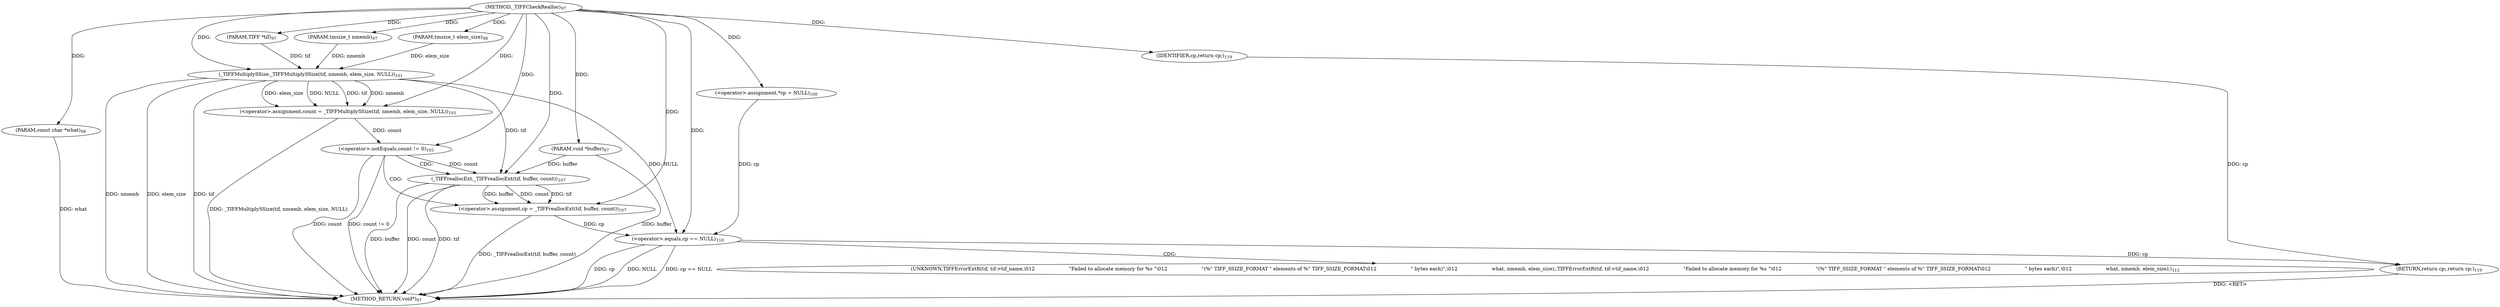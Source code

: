 digraph "_TIFFCheckRealloc" {  
"20788" [label = <(METHOD,_TIFFCheckRealloc)<SUB>97</SUB>> ]
"20826" [label = <(METHOD_RETURN,void*)<SUB>97</SUB>> ]
"20789" [label = <(PARAM,TIFF *tif)<SUB>97</SUB>> ]
"20790" [label = <(PARAM,void *buffer)<SUB>97</SUB>> ]
"20791" [label = <(PARAM,tmsize_t nmemb)<SUB>97</SUB>> ]
"20792" [label = <(PARAM,tmsize_t elem_size)<SUB>98</SUB>> ]
"20793" [label = <(PARAM,const char *what)<SUB>98</SUB>> ]
"20796" [label = <(&lt;operator&gt;.assignment,*cp = NULL)<SUB>100</SUB>> ]
"20800" [label = <(&lt;operator&gt;.assignment,count = _TIFFMultiplySSize(tif, nmemb, elem_size, NULL))<SUB>101</SUB>> ]
"20824" [label = <(RETURN,return cp;,return cp;)<SUB>119</SUB>> ]
"20808" [label = <(&lt;operator&gt;.notEquals,count != 0)<SUB>105</SUB>> ]
"20819" [label = <(&lt;operator&gt;.equals,cp == NULL)<SUB>110</SUB>> ]
"20825" [label = <(IDENTIFIER,cp,return cp;)<SUB>119</SUB>> ]
"20802" [label = <(_TIFFMultiplySSize,_TIFFMultiplySSize(tif, nmemb, elem_size, NULL))<SUB>101</SUB>> ]
"20812" [label = <(&lt;operator&gt;.assignment,cp = _TIFFreallocExt(tif, buffer, count))<SUB>107</SUB>> ]
"20814" [label = <(_TIFFreallocExt,_TIFFreallocExt(tif, buffer, count))<SUB>107</SUB>> ]
"20823" [label = <(UNKNOWN,TIFFErrorExtR(tif, tif-&gt;tif_name,\012                      &quot;Failed to allocate memory for %s &quot;\012                      &quot;(%&quot; TIFF_SSIZE_FORMAT &quot; elements of %&quot; TIFF_SSIZE_FORMAT\012                      &quot; bytes each)&quot;,\012                      what, nmemb, elem_size);,TIFFErrorExtR(tif, tif-&gt;tif_name,\012                      &quot;Failed to allocate memory for %s &quot;\012                      &quot;(%&quot; TIFF_SSIZE_FORMAT &quot; elements of %&quot; TIFF_SSIZE_FORMAT\012                      &quot; bytes each)&quot;,\012                      what, nmemb, elem_size);)<SUB>112</SUB>> ]
  "20824" -> "20826"  [ label = "DDG: &lt;RET&gt;"] 
  "20790" -> "20826"  [ label = "DDG: buffer"] 
  "20793" -> "20826"  [ label = "DDG: what"] 
  "20802" -> "20826"  [ label = "DDG: tif"] 
  "20802" -> "20826"  [ label = "DDG: nmemb"] 
  "20802" -> "20826"  [ label = "DDG: elem_size"] 
  "20800" -> "20826"  [ label = "DDG: _TIFFMultiplySSize(tif, nmemb, elem_size, NULL)"] 
  "20808" -> "20826"  [ label = "DDG: count"] 
  "20808" -> "20826"  [ label = "DDG: count != 0"] 
  "20814" -> "20826"  [ label = "DDG: tif"] 
  "20814" -> "20826"  [ label = "DDG: buffer"] 
  "20814" -> "20826"  [ label = "DDG: count"] 
  "20812" -> "20826"  [ label = "DDG: _TIFFreallocExt(tif, buffer, count)"] 
  "20819" -> "20826"  [ label = "DDG: cp"] 
  "20819" -> "20826"  [ label = "DDG: NULL"] 
  "20819" -> "20826"  [ label = "DDG: cp == NULL"] 
  "20788" -> "20789"  [ label = "DDG: "] 
  "20788" -> "20790"  [ label = "DDG: "] 
  "20788" -> "20791"  [ label = "DDG: "] 
  "20788" -> "20792"  [ label = "DDG: "] 
  "20788" -> "20793"  [ label = "DDG: "] 
  "20788" -> "20796"  [ label = "DDG: "] 
  "20802" -> "20800"  [ label = "DDG: tif"] 
  "20802" -> "20800"  [ label = "DDG: nmemb"] 
  "20802" -> "20800"  [ label = "DDG: elem_size"] 
  "20802" -> "20800"  [ label = "DDG: NULL"] 
  "20825" -> "20824"  [ label = "DDG: cp"] 
  "20819" -> "20824"  [ label = "DDG: cp"] 
  "20788" -> "20800"  [ label = "DDG: "] 
  "20788" -> "20825"  [ label = "DDG: "] 
  "20789" -> "20802"  [ label = "DDG: tif"] 
  "20788" -> "20802"  [ label = "DDG: "] 
  "20791" -> "20802"  [ label = "DDG: nmemb"] 
  "20792" -> "20802"  [ label = "DDG: elem_size"] 
  "20800" -> "20808"  [ label = "DDG: count"] 
  "20788" -> "20808"  [ label = "DDG: "] 
  "20814" -> "20812"  [ label = "DDG: tif"] 
  "20814" -> "20812"  [ label = "DDG: buffer"] 
  "20814" -> "20812"  [ label = "DDG: count"] 
  "20796" -> "20819"  [ label = "DDG: cp"] 
  "20812" -> "20819"  [ label = "DDG: cp"] 
  "20788" -> "20819"  [ label = "DDG: "] 
  "20802" -> "20819"  [ label = "DDG: NULL"] 
  "20788" -> "20812"  [ label = "DDG: "] 
  "20802" -> "20814"  [ label = "DDG: tif"] 
  "20788" -> "20814"  [ label = "DDG: "] 
  "20790" -> "20814"  [ label = "DDG: buffer"] 
  "20808" -> "20814"  [ label = "DDG: count"] 
  "20808" -> "20814"  [ label = "CDG: "] 
  "20808" -> "20812"  [ label = "CDG: "] 
  "20819" -> "20823"  [ label = "CDG: "] 
}
